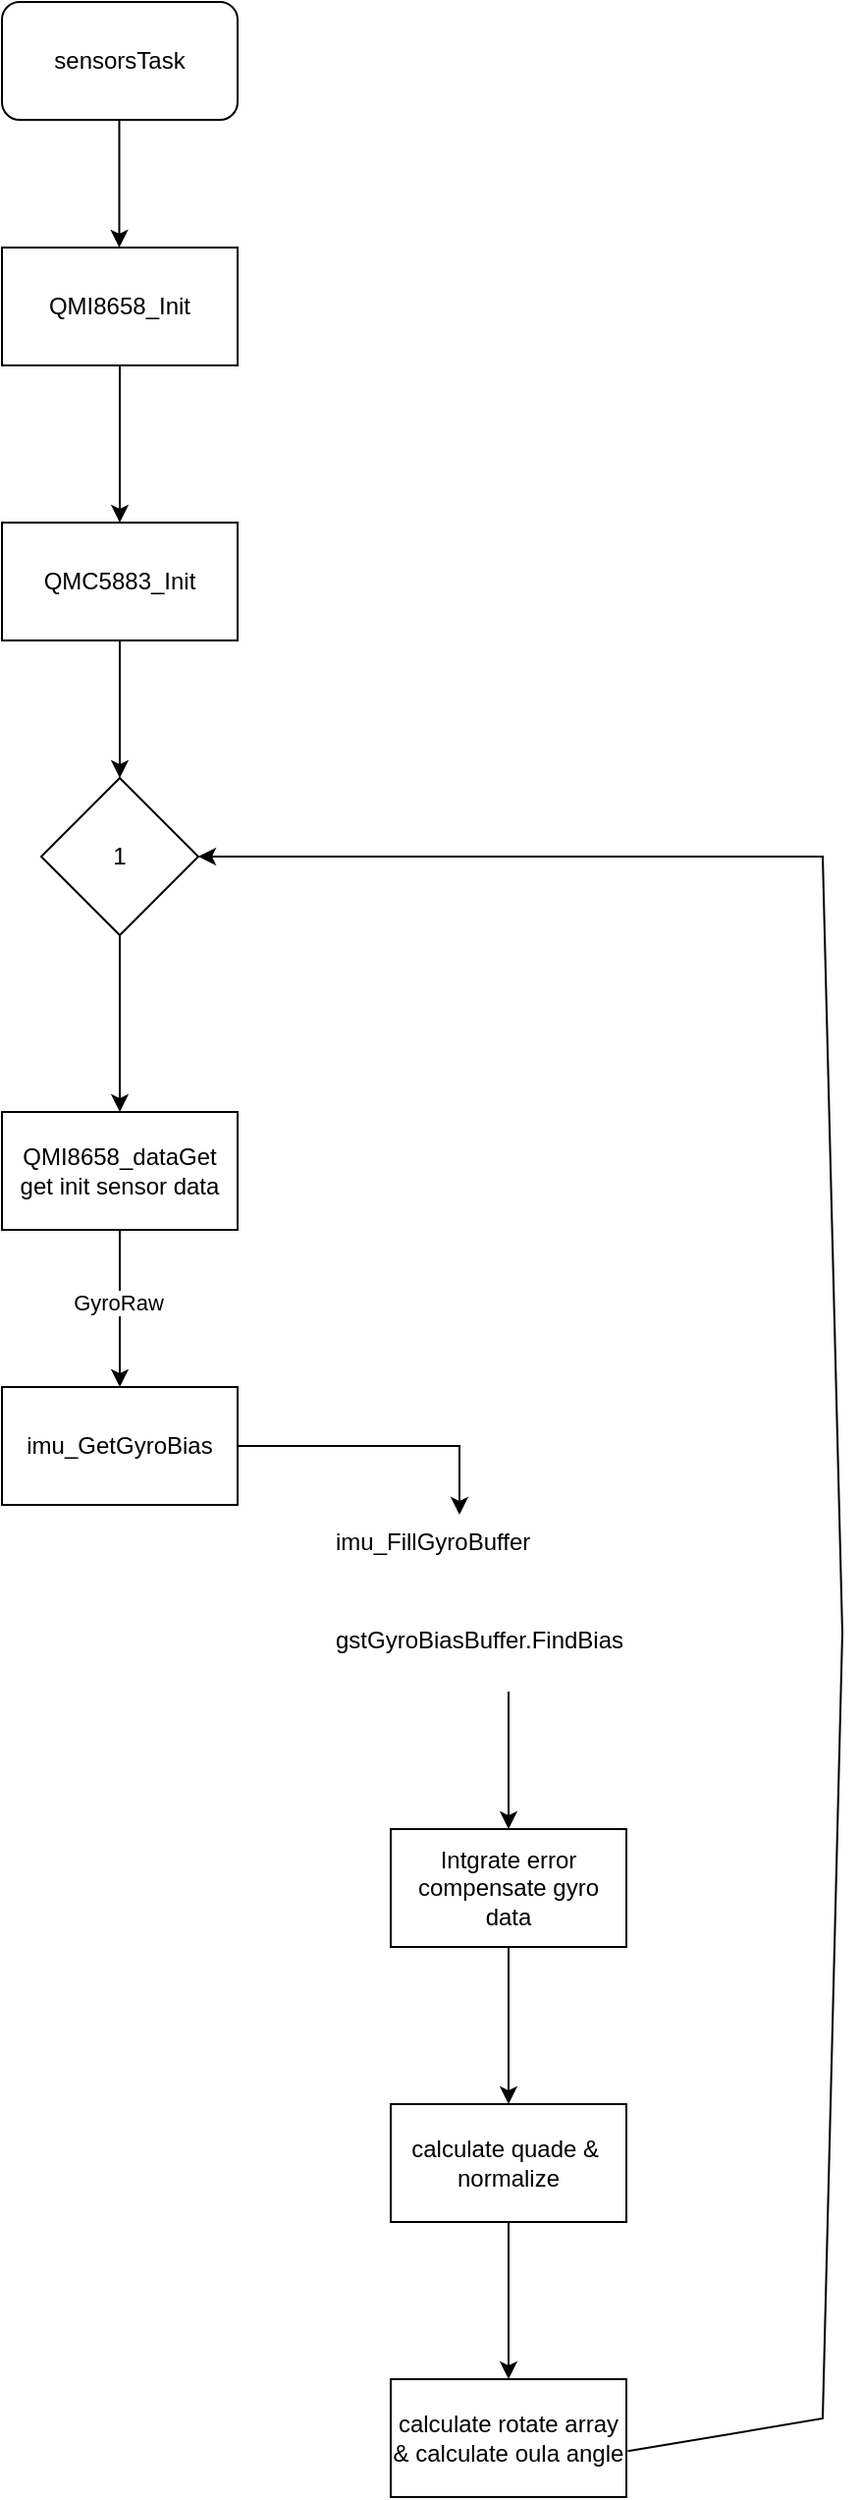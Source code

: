 <mxfile version="26.2.2">
  <diagram id="C5RBs43oDa-KdzZeNtuy" name="Page-1">
    <mxGraphModel dx="1083" dy="735" grid="1" gridSize="10" guides="1" tooltips="1" connect="1" arrows="1" fold="1" page="1" pageScale="1" pageWidth="827" pageHeight="1169" math="0" shadow="0">
      <root>
        <mxCell id="WIyWlLk6GJQsqaUBKTNV-0" />
        <mxCell id="WIyWlLk6GJQsqaUBKTNV-1" parent="WIyWlLk6GJQsqaUBKTNV-0" />
        <mxCell id="uHDUAYWAHFrgPjSTyLu--2" value="" style="edgeStyle=orthogonalEdgeStyle;rounded=0;orthogonalLoop=1;jettySize=auto;html=1;" edge="1" parent="WIyWlLk6GJQsqaUBKTNV-1">
          <mxGeometry relative="1" as="geometry">
            <mxPoint x="351.75" y="430" as="sourcePoint" />
            <mxPoint x="351.75" y="495" as="targetPoint" />
          </mxGeometry>
        </mxCell>
        <mxCell id="uHDUAYWAHFrgPjSTyLu--4" value="" style="edgeStyle=orthogonalEdgeStyle;rounded=0;orthogonalLoop=1;jettySize=auto;html=1;" edge="1" parent="WIyWlLk6GJQsqaUBKTNV-1" source="uHDUAYWAHFrgPjSTyLu--1" target="uHDUAYWAHFrgPjSTyLu--3">
          <mxGeometry relative="1" as="geometry" />
        </mxCell>
        <mxCell id="uHDUAYWAHFrgPjSTyLu--1" value="QMI8658_Init" style="whiteSpace=wrap;html=1;" vertex="1" parent="WIyWlLk6GJQsqaUBKTNV-1">
          <mxGeometry x="292" y="495" width="120" height="60" as="geometry" />
        </mxCell>
        <mxCell id="uHDUAYWAHFrgPjSTyLu--6" value="" style="edgeStyle=orthogonalEdgeStyle;rounded=0;orthogonalLoop=1;jettySize=auto;html=1;" edge="1" parent="WIyWlLk6GJQsqaUBKTNV-1" source="uHDUAYWAHFrgPjSTyLu--3" target="uHDUAYWAHFrgPjSTyLu--5">
          <mxGeometry relative="1" as="geometry" />
        </mxCell>
        <mxCell id="uHDUAYWAHFrgPjSTyLu--3" value="QMC5883_Init" style="whiteSpace=wrap;html=1;" vertex="1" parent="WIyWlLk6GJQsqaUBKTNV-1">
          <mxGeometry x="292" y="635" width="120" height="60" as="geometry" />
        </mxCell>
        <mxCell id="uHDUAYWAHFrgPjSTyLu--8" value="" style="edgeStyle=orthogonalEdgeStyle;rounded=0;orthogonalLoop=1;jettySize=auto;html=1;" edge="1" parent="WIyWlLk6GJQsqaUBKTNV-1" source="uHDUAYWAHFrgPjSTyLu--5" target="uHDUAYWAHFrgPjSTyLu--7">
          <mxGeometry relative="1" as="geometry" />
        </mxCell>
        <mxCell id="uHDUAYWAHFrgPjSTyLu--5" value="1" style="rhombus;whiteSpace=wrap;html=1;" vertex="1" parent="WIyWlLk6GJQsqaUBKTNV-1">
          <mxGeometry x="312" y="765" width="80" height="80" as="geometry" />
        </mxCell>
        <mxCell id="uHDUAYWAHFrgPjSTyLu--11" value="" style="edgeStyle=orthogonalEdgeStyle;rounded=0;orthogonalLoop=1;jettySize=auto;html=1;" edge="1" parent="WIyWlLk6GJQsqaUBKTNV-1" source="uHDUAYWAHFrgPjSTyLu--7" target="uHDUAYWAHFrgPjSTyLu--10">
          <mxGeometry relative="1" as="geometry" />
        </mxCell>
        <mxCell id="uHDUAYWAHFrgPjSTyLu--12" value="GyroRaw" style="edgeLabel;html=1;align=center;verticalAlign=middle;resizable=0;points=[];" vertex="1" connectable="0" parent="uHDUAYWAHFrgPjSTyLu--11">
          <mxGeometry x="-0.092" y="-1" relative="1" as="geometry">
            <mxPoint as="offset" />
          </mxGeometry>
        </mxCell>
        <mxCell id="uHDUAYWAHFrgPjSTyLu--7" value="QMI8658_dataGet&lt;div&gt;get init sensor data&lt;/div&gt;" style="whiteSpace=wrap;html=1;" vertex="1" parent="WIyWlLk6GJQsqaUBKTNV-1">
          <mxGeometry x="292" y="935" width="120" height="60" as="geometry" />
        </mxCell>
        <mxCell id="uHDUAYWAHFrgPjSTyLu--9" value="&lt;span style=&quot;text-align: left;&quot;&gt;sensorsTask&lt;/span&gt;" style="rounded=1;whiteSpace=wrap;html=1;" vertex="1" parent="WIyWlLk6GJQsqaUBKTNV-1">
          <mxGeometry x="292" y="370" width="120" height="60" as="geometry" />
        </mxCell>
        <mxCell id="uHDUAYWAHFrgPjSTyLu--14" value="" style="edgeStyle=orthogonalEdgeStyle;rounded=0;orthogonalLoop=1;jettySize=auto;html=1;" edge="1" parent="WIyWlLk6GJQsqaUBKTNV-1" source="uHDUAYWAHFrgPjSTyLu--10" target="uHDUAYWAHFrgPjSTyLu--13">
          <mxGeometry relative="1" as="geometry" />
        </mxCell>
        <mxCell id="uHDUAYWAHFrgPjSTyLu--10" value="imu_GetGyroBias" style="whiteSpace=wrap;html=1;" vertex="1" parent="WIyWlLk6GJQsqaUBKTNV-1">
          <mxGeometry x="292" y="1075" width="120" height="60" as="geometry" />
        </mxCell>
        <mxCell id="uHDUAYWAHFrgPjSTyLu--13" value="imu_FillGyroBuffer" style="text;whiteSpace=wrap;" vertex="1" parent="WIyWlLk6GJQsqaUBKTNV-1">
          <mxGeometry x="460" y="1140" width="130" height="40" as="geometry" />
        </mxCell>
        <mxCell id="uHDUAYWAHFrgPjSTyLu--17" value="" style="edgeStyle=orthogonalEdgeStyle;rounded=0;orthogonalLoop=1;jettySize=auto;html=1;" edge="1" parent="WIyWlLk6GJQsqaUBKTNV-1" source="uHDUAYWAHFrgPjSTyLu--15" target="uHDUAYWAHFrgPjSTyLu--16">
          <mxGeometry relative="1" as="geometry" />
        </mxCell>
        <mxCell id="uHDUAYWAHFrgPjSTyLu--15" value="gstGyroBiasBuffer.FindBias" style="text;whiteSpace=wrap;" vertex="1" parent="WIyWlLk6GJQsqaUBKTNV-1">
          <mxGeometry x="460" y="1190" width="180" height="40" as="geometry" />
        </mxCell>
        <mxCell id="uHDUAYWAHFrgPjSTyLu--19" value="" style="edgeStyle=orthogonalEdgeStyle;rounded=0;orthogonalLoop=1;jettySize=auto;html=1;" edge="1" parent="WIyWlLk6GJQsqaUBKTNV-1" source="uHDUAYWAHFrgPjSTyLu--16" target="uHDUAYWAHFrgPjSTyLu--18">
          <mxGeometry relative="1" as="geometry" />
        </mxCell>
        <mxCell id="uHDUAYWAHFrgPjSTyLu--16" value="Intgrate error compensate gyro data" style="whiteSpace=wrap;html=1;" vertex="1" parent="WIyWlLk6GJQsqaUBKTNV-1">
          <mxGeometry x="490" y="1300" width="120" height="60" as="geometry" />
        </mxCell>
        <mxCell id="uHDUAYWAHFrgPjSTyLu--21" value="" style="edgeStyle=orthogonalEdgeStyle;rounded=0;orthogonalLoop=1;jettySize=auto;html=1;" edge="1" parent="WIyWlLk6GJQsqaUBKTNV-1" source="uHDUAYWAHFrgPjSTyLu--18" target="uHDUAYWAHFrgPjSTyLu--20">
          <mxGeometry relative="1" as="geometry" />
        </mxCell>
        <mxCell id="uHDUAYWAHFrgPjSTyLu--18" value="calculate quade &amp;amp;&amp;nbsp;&lt;div&gt;normalize&lt;/div&gt;" style="whiteSpace=wrap;html=1;" vertex="1" parent="WIyWlLk6GJQsqaUBKTNV-1">
          <mxGeometry x="490" y="1440" width="120" height="60" as="geometry" />
        </mxCell>
        <mxCell id="uHDUAYWAHFrgPjSTyLu--20" value="calculate rotate array&lt;div&gt;&amp;amp; calculate oula angle&lt;/div&gt;" style="whiteSpace=wrap;html=1;" vertex="1" parent="WIyWlLk6GJQsqaUBKTNV-1">
          <mxGeometry x="490" y="1580" width="120" height="60" as="geometry" />
        </mxCell>
        <mxCell id="uHDUAYWAHFrgPjSTyLu--22" value="" style="endArrow=classic;html=1;rounded=0;exitX=1.006;exitY=0.611;exitDx=0;exitDy=0;exitPerimeter=0;entryX=1;entryY=0.5;entryDx=0;entryDy=0;" edge="1" parent="WIyWlLk6GJQsqaUBKTNV-1" source="uHDUAYWAHFrgPjSTyLu--20" target="uHDUAYWAHFrgPjSTyLu--5">
          <mxGeometry width="50" height="50" relative="1" as="geometry">
            <mxPoint x="240" y="1490" as="sourcePoint" />
            <mxPoint x="290" y="1440" as="targetPoint" />
            <Array as="points">
              <mxPoint x="710" y="1600" />
              <mxPoint x="720" y="1200" />
              <mxPoint x="710" y="805" />
            </Array>
          </mxGeometry>
        </mxCell>
      </root>
    </mxGraphModel>
  </diagram>
</mxfile>

